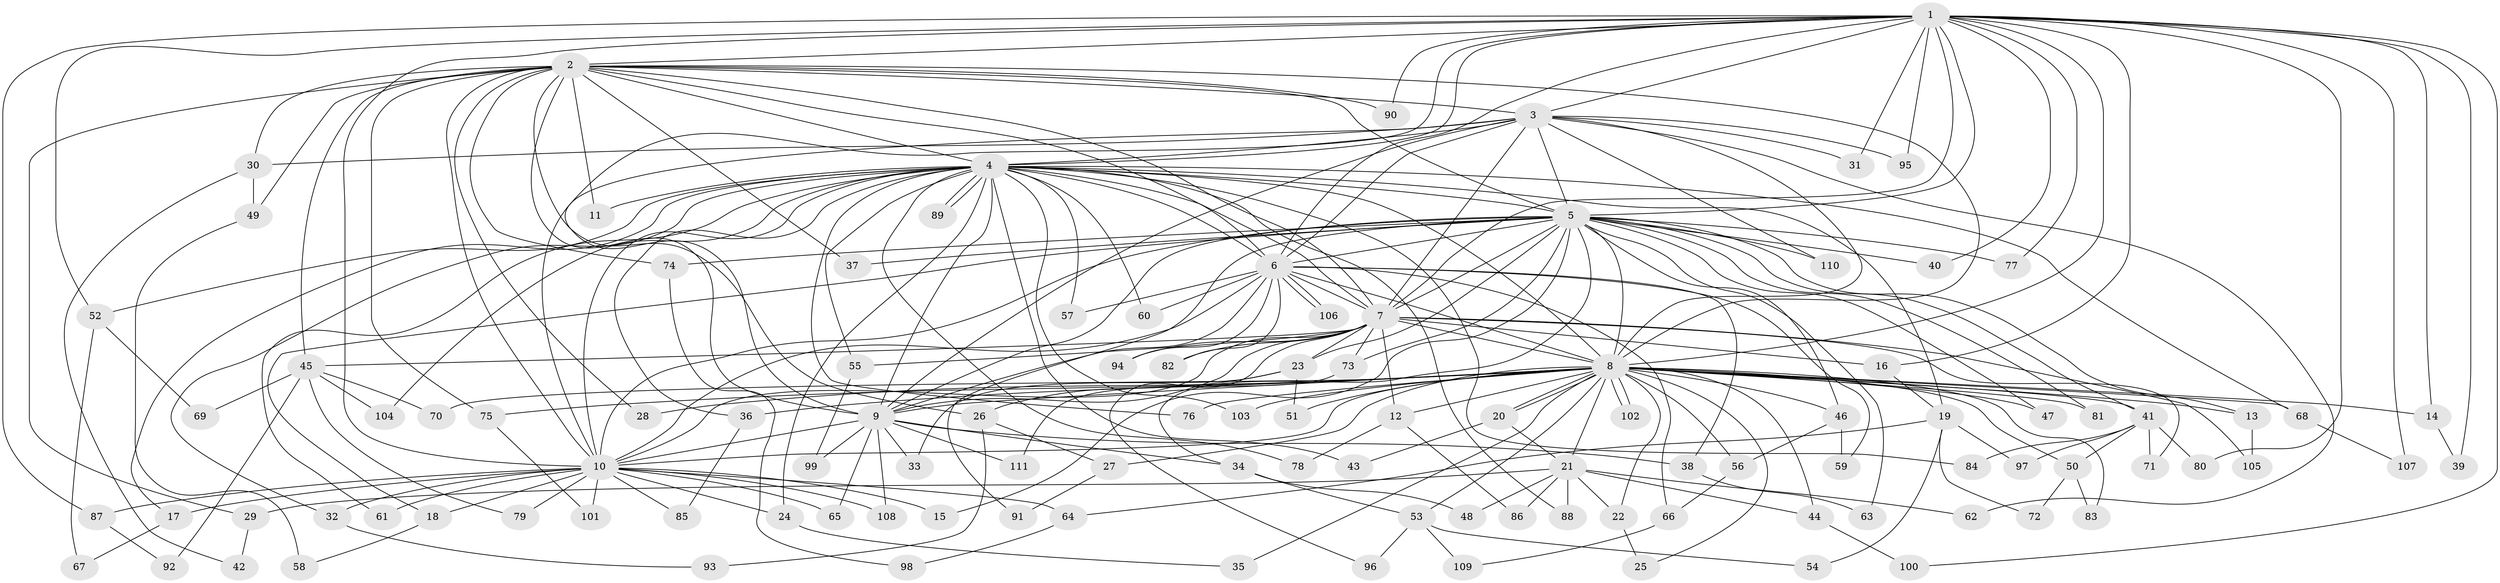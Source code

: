 // coarse degree distribution, {14: 0.014705882352941176, 15: 0.029411764705882353, 25: 0.014705882352941176, 19: 0.029411764705882353, 16: 0.014705882352941176, 31: 0.014705882352941176, 13: 0.014705882352941176, 2: 0.5, 10: 0.014705882352941176, 4: 0.07352941176470588, 8: 0.029411764705882353, 3: 0.16176470588235295, 5: 0.04411764705882353, 1: 0.04411764705882353}
// Generated by graph-tools (version 1.1) at 2025/49/03/04/25 22:49:46]
// undirected, 111 vertices, 247 edges
graph export_dot {
  node [color=gray90,style=filled];
  1;
  2;
  3;
  4;
  5;
  6;
  7;
  8;
  9;
  10;
  11;
  12;
  13;
  14;
  15;
  16;
  17;
  18;
  19;
  20;
  21;
  22;
  23;
  24;
  25;
  26;
  27;
  28;
  29;
  30;
  31;
  32;
  33;
  34;
  35;
  36;
  37;
  38;
  39;
  40;
  41;
  42;
  43;
  44;
  45;
  46;
  47;
  48;
  49;
  50;
  51;
  52;
  53;
  54;
  55;
  56;
  57;
  58;
  59;
  60;
  61;
  62;
  63;
  64;
  65;
  66;
  67;
  68;
  69;
  70;
  71;
  72;
  73;
  74;
  75;
  76;
  77;
  78;
  79;
  80;
  81;
  82;
  83;
  84;
  85;
  86;
  87;
  88;
  89;
  90;
  91;
  92;
  93;
  94;
  95;
  96;
  97;
  98;
  99;
  100;
  101;
  102;
  103;
  104;
  105;
  106;
  107;
  108;
  109;
  110;
  111;
  1 -- 2;
  1 -- 3;
  1 -- 4;
  1 -- 5;
  1 -- 6;
  1 -- 7;
  1 -- 8;
  1 -- 9;
  1 -- 10;
  1 -- 14;
  1 -- 16;
  1 -- 31;
  1 -- 39;
  1 -- 40;
  1 -- 52;
  1 -- 77;
  1 -- 80;
  1 -- 87;
  1 -- 90;
  1 -- 95;
  1 -- 100;
  1 -- 107;
  2 -- 3;
  2 -- 4;
  2 -- 5;
  2 -- 6;
  2 -- 7;
  2 -- 8;
  2 -- 9;
  2 -- 10;
  2 -- 11;
  2 -- 26;
  2 -- 28;
  2 -- 29;
  2 -- 30;
  2 -- 37;
  2 -- 45;
  2 -- 49;
  2 -- 74;
  2 -- 75;
  2 -- 90;
  3 -- 4;
  3 -- 5;
  3 -- 6;
  3 -- 7;
  3 -- 8;
  3 -- 9;
  3 -- 10;
  3 -- 30;
  3 -- 31;
  3 -- 62;
  3 -- 95;
  3 -- 110;
  4 -- 5;
  4 -- 6;
  4 -- 7;
  4 -- 8;
  4 -- 9;
  4 -- 10;
  4 -- 11;
  4 -- 17;
  4 -- 19;
  4 -- 24;
  4 -- 32;
  4 -- 36;
  4 -- 43;
  4 -- 52;
  4 -- 55;
  4 -- 57;
  4 -- 60;
  4 -- 61;
  4 -- 68;
  4 -- 76;
  4 -- 78;
  4 -- 84;
  4 -- 88;
  4 -- 89;
  4 -- 89;
  4 -- 103;
  4 -- 104;
  5 -- 6;
  5 -- 7;
  5 -- 8;
  5 -- 9;
  5 -- 10;
  5 -- 13;
  5 -- 15;
  5 -- 18;
  5 -- 23;
  5 -- 34;
  5 -- 37;
  5 -- 40;
  5 -- 41;
  5 -- 46;
  5 -- 47;
  5 -- 63;
  5 -- 73;
  5 -- 74;
  5 -- 77;
  5 -- 81;
  5 -- 91;
  5 -- 110;
  6 -- 7;
  6 -- 8;
  6 -- 9;
  6 -- 10;
  6 -- 38;
  6 -- 57;
  6 -- 59;
  6 -- 60;
  6 -- 66;
  6 -- 82;
  6 -- 94;
  6 -- 106;
  6 -- 106;
  7 -- 8;
  7 -- 9;
  7 -- 10;
  7 -- 12;
  7 -- 16;
  7 -- 23;
  7 -- 45;
  7 -- 55;
  7 -- 71;
  7 -- 73;
  7 -- 82;
  7 -- 94;
  7 -- 96;
  7 -- 105;
  8 -- 9;
  8 -- 10;
  8 -- 12;
  8 -- 13;
  8 -- 14;
  8 -- 20;
  8 -- 20;
  8 -- 21;
  8 -- 22;
  8 -- 25;
  8 -- 27;
  8 -- 28;
  8 -- 35;
  8 -- 36;
  8 -- 41;
  8 -- 44;
  8 -- 46;
  8 -- 47;
  8 -- 50;
  8 -- 51;
  8 -- 53;
  8 -- 56;
  8 -- 68;
  8 -- 70;
  8 -- 75;
  8 -- 76;
  8 -- 81;
  8 -- 83;
  8 -- 102;
  8 -- 102;
  8 -- 103;
  9 -- 10;
  9 -- 33;
  9 -- 34;
  9 -- 38;
  9 -- 65;
  9 -- 99;
  9 -- 108;
  9 -- 111;
  10 -- 15;
  10 -- 17;
  10 -- 18;
  10 -- 24;
  10 -- 32;
  10 -- 61;
  10 -- 64;
  10 -- 65;
  10 -- 79;
  10 -- 85;
  10 -- 87;
  10 -- 101;
  10 -- 108;
  12 -- 78;
  12 -- 86;
  13 -- 105;
  14 -- 39;
  16 -- 19;
  17 -- 67;
  18 -- 58;
  19 -- 54;
  19 -- 64;
  19 -- 72;
  19 -- 97;
  20 -- 21;
  20 -- 43;
  21 -- 22;
  21 -- 29;
  21 -- 44;
  21 -- 48;
  21 -- 62;
  21 -- 86;
  21 -- 88;
  22 -- 25;
  23 -- 26;
  23 -- 33;
  23 -- 51;
  24 -- 35;
  26 -- 27;
  26 -- 93;
  27 -- 91;
  29 -- 42;
  30 -- 42;
  30 -- 49;
  32 -- 93;
  34 -- 48;
  34 -- 53;
  36 -- 85;
  38 -- 63;
  41 -- 50;
  41 -- 71;
  41 -- 80;
  41 -- 84;
  41 -- 97;
  44 -- 100;
  45 -- 69;
  45 -- 70;
  45 -- 79;
  45 -- 92;
  45 -- 104;
  46 -- 56;
  46 -- 59;
  49 -- 58;
  50 -- 72;
  50 -- 83;
  52 -- 67;
  52 -- 69;
  53 -- 54;
  53 -- 96;
  53 -- 109;
  55 -- 99;
  56 -- 66;
  64 -- 98;
  66 -- 109;
  68 -- 107;
  73 -- 111;
  74 -- 98;
  75 -- 101;
  87 -- 92;
}
